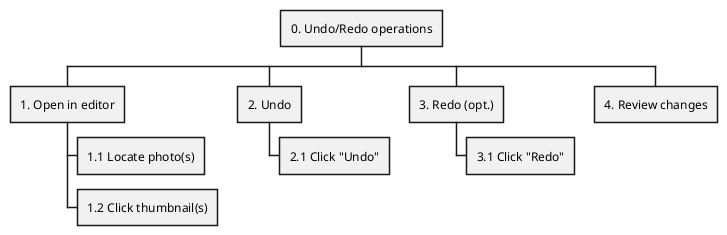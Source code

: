 @startwbs UC013
* 0. Undo/Redo operations
** 1. Open in editor
*** 1.1 Locate photo(s)
*** 1.2 Click thumbnail(s)
** 2. Undo
*** 2.1 Click "Undo"
** 3. Redo (opt.)
*** 3.1 Click "Redo"
** 4. Review changes
@endwbs
